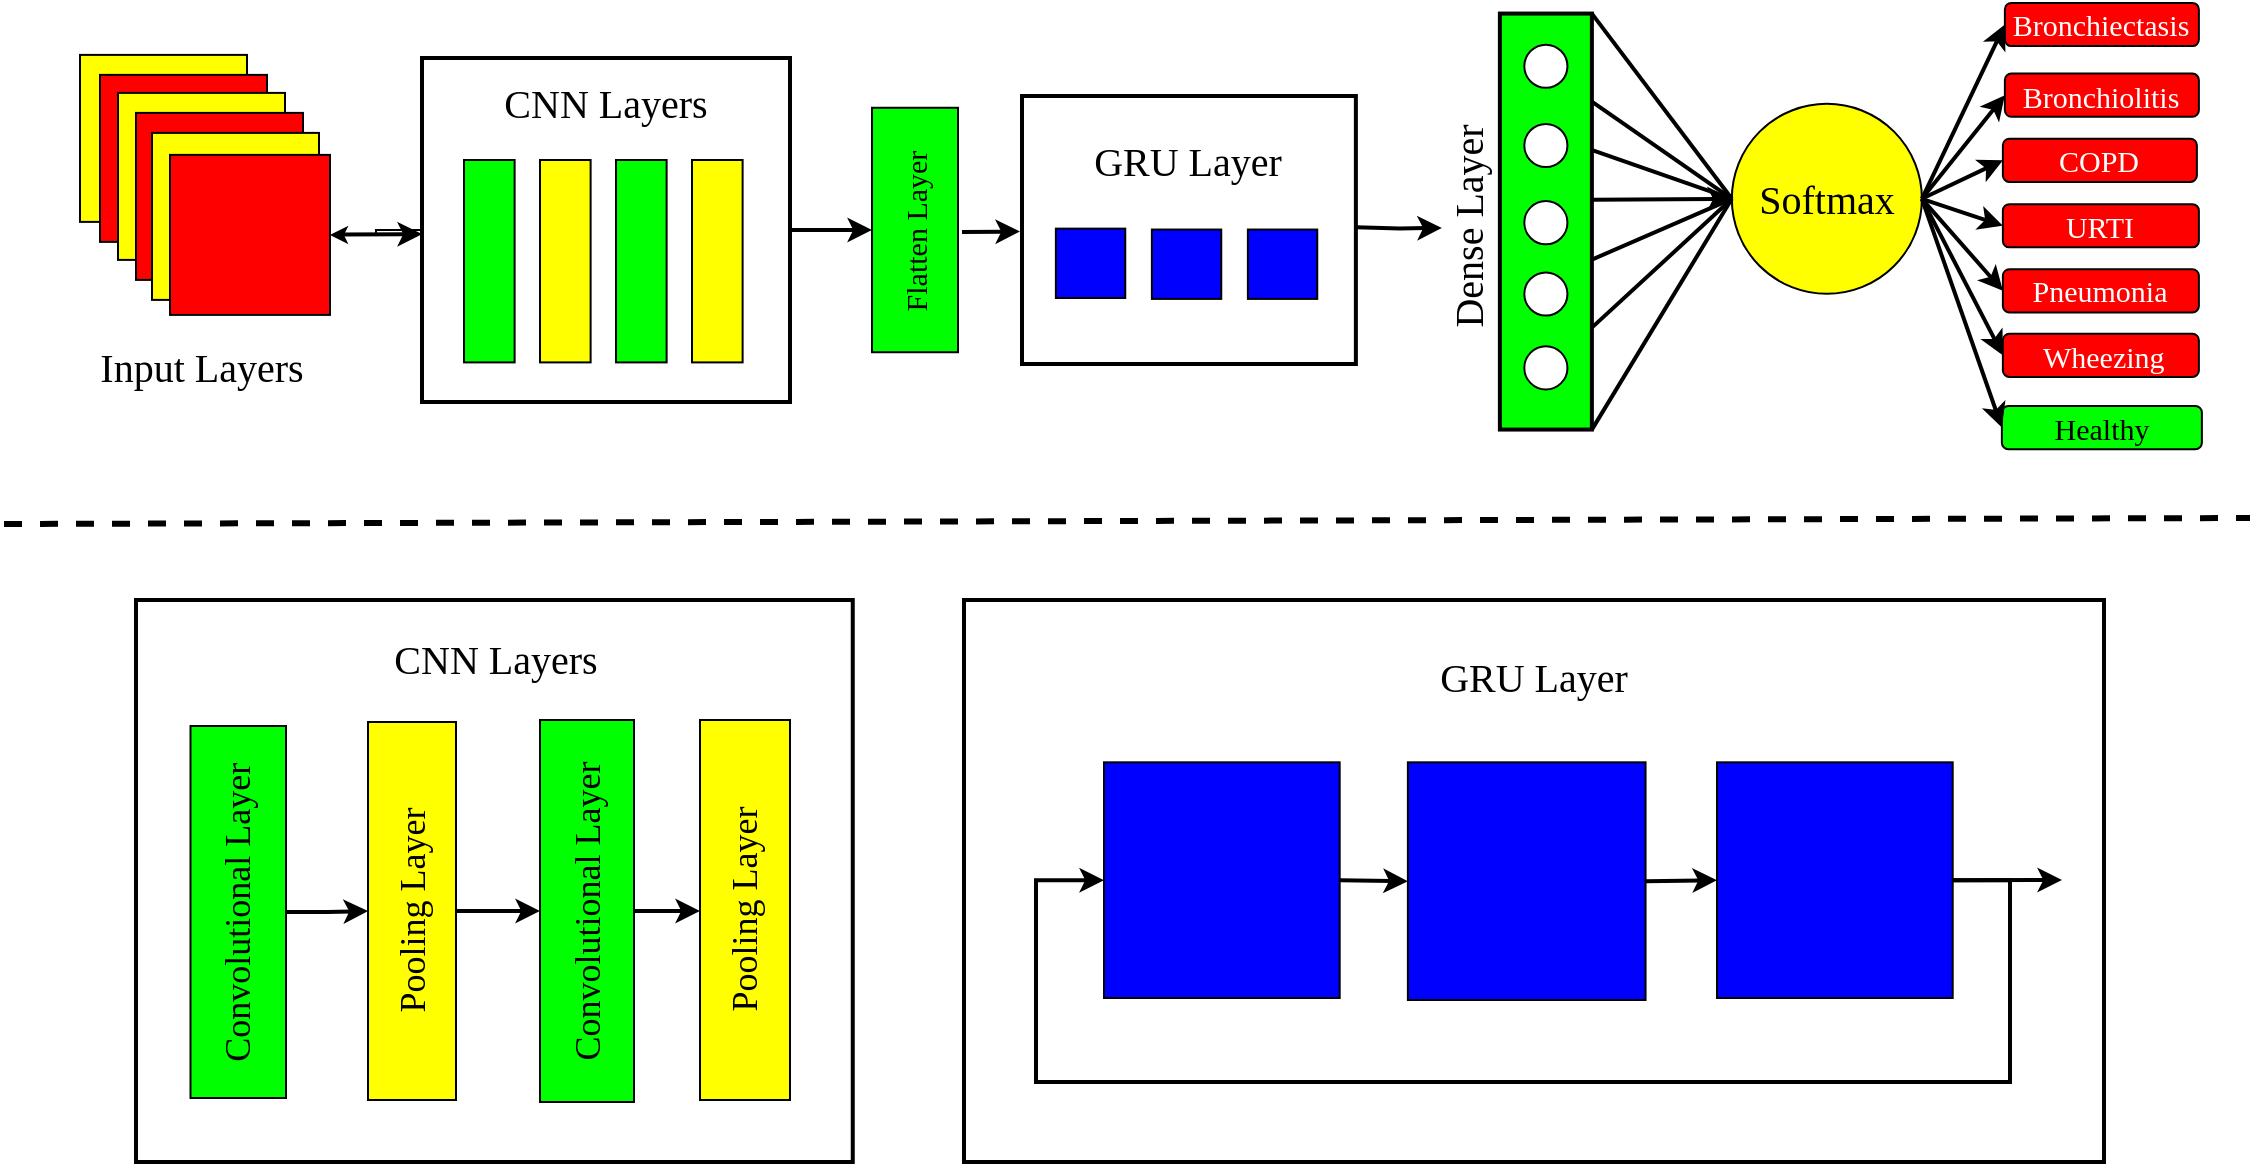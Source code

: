 <mxfile version="21.7.4" type="github">
  <diagram id="FLARmqn-sCxhorqhwDuB" name="Page-1">
    <mxGraphModel dx="1247" dy="545" grid="0" gridSize="10" guides="1" tooltips="1" connect="1" arrows="1" fold="1" page="1" pageScale="1" pageWidth="3300" pageHeight="4681" math="0" shadow="0">
      <root>
        <mxCell id="0" />
        <mxCell id="1" parent="0" />
        <mxCell id="L2ZbHlx48BQ5fT_40NmV-58" style="edgeStyle=orthogonalEdgeStyle;rounded=0;orthogonalLoop=1;jettySize=auto;html=1;exitX=1;exitY=0.5;exitDx=0;exitDy=0;strokeWidth=2;entryX=0.5;entryY=0;entryDx=0;entryDy=0;" parent="1" source="L2ZbHlx48BQ5fT_40NmV-55" target="L2ZbHlx48BQ5fT_40NmV-59" edge="1">
          <mxGeometry relative="1" as="geometry">
            <mxPoint x="601.6" y="166" as="targetPoint" />
          </mxGeometry>
        </mxCell>
        <mxCell id="slrRQFkz38ouhWpefdhH-33" value="" style="edgeStyle=orthogonalEdgeStyle;rounded=0;orthogonalLoop=1;jettySize=auto;html=1;" edge="1" parent="1" source="L2ZbHlx48BQ5fT_40NmV-55" target="HNuO8RR3fyhFZEDYtFWN-16">
          <mxGeometry relative="1" as="geometry" />
        </mxCell>
        <mxCell id="L2ZbHlx48BQ5fT_40NmV-55" value="" style="rounded=0;whiteSpace=wrap;html=1;strokeWidth=2;labelPosition=center;verticalLabelPosition=middle;align=center;verticalAlign=middle;" parent="1" vertex="1">
          <mxGeometry x="249" y="77" width="184" height="172" as="geometry" />
        </mxCell>
        <mxCell id="HNuO8RR3fyhFZEDYtFWN-7" value="" style="whiteSpace=wrap;html=1;aspect=fixed;fillColor=#FFFF00;shadow=0;strokeColor=#000000;rounded=0;sketch=0;glass=0;strokeWidth=1;fillStyle=auto;perimeterSpacing=0;fontSize=20;" parent="1" vertex="1">
          <mxGeometry x="78" y="75.45" width="83.5" height="83.5" as="geometry" />
        </mxCell>
        <mxCell id="HNuO8RR3fyhFZEDYtFWN-8" value="" style="whiteSpace=wrap;html=1;aspect=fixed;fillColor=#FF0000;shadow=0;strokeColor=#000000;rounded=0;sketch=0;glass=0;strokeWidth=1;fillStyle=auto;perimeterSpacing=0;fontSize=20;" parent="1" vertex="1">
          <mxGeometry x="88" y="85.45" width="83.5" height="83.5" as="geometry" />
        </mxCell>
        <mxCell id="HNuO8RR3fyhFZEDYtFWN-9" value="" style="whiteSpace=wrap;html=1;aspect=fixed;fillColor=#FFFF00;shadow=0;strokeColor=#000000;rounded=0;sketch=0;glass=0;strokeWidth=1;fillStyle=auto;perimeterSpacing=0;fontSize=20;" parent="1" vertex="1">
          <mxGeometry x="97" y="94.45" width="83.5" height="83.5" as="geometry" />
        </mxCell>
        <mxCell id="HNuO8RR3fyhFZEDYtFWN-10" value="" style="whiteSpace=wrap;html=1;aspect=fixed;fillColor=#FF0000;shadow=0;strokeColor=#000000;rounded=0;sketch=0;glass=0;strokeWidth=1;fillStyle=auto;perimeterSpacing=0;fontSize=20;" parent="1" vertex="1">
          <mxGeometry x="106" y="104.45" width="83.5" height="83.5" as="geometry" />
        </mxCell>
        <mxCell id="HNuO8RR3fyhFZEDYtFWN-15" value="" style="whiteSpace=wrap;html=1;aspect=fixed;fillColor=#FFFF00;shadow=0;strokeColor=#000000;rounded=0;sketch=0;glass=0;strokeWidth=1;fillStyle=auto;perimeterSpacing=0;fontSize=20;" parent="1" vertex="1">
          <mxGeometry x="114" y="114.45" width="83.5" height="83.5" as="geometry" />
        </mxCell>
        <mxCell id="HNuO8RR3fyhFZEDYtFWN-16" value="" style="whiteSpace=wrap;html=1;aspect=fixed;fillColor=#FF0000;shadow=0;strokeColor=#000000;rounded=0;sketch=0;glass=0;strokeWidth=1;fillStyle=auto;perimeterSpacing=0;fontSize=20;flipH=0;flipV=1;rotation=0;container=0;" parent="1" vertex="1">
          <mxGeometry x="123" y="125.45" width="80" height="80" as="geometry" />
        </mxCell>
        <mxCell id="HNuO8RR3fyhFZEDYtFWN-76" value="" style="rounded=0;whiteSpace=wrap;html=1;shadow=0;glass=0;sketch=0;fillStyle=auto;strokeColor=#000000;strokeWidth=2;fillColor=#00FF00;gradientColor=none;direction=south;textDirection=ltr;horizontal=0;fontFamily=Times New Roman;fontSize=20;" parent="1" vertex="1">
          <mxGeometry x="787.94" y="54.78" width="46" height="208" as="geometry" />
        </mxCell>
        <mxCell id="HNuO8RR3fyhFZEDYtFWN-78" value="" style="ellipse;whiteSpace=wrap;html=1;aspect=fixed;rounded=0;shadow=0;glass=0;sketch=0;fillStyle=auto;strokeColor=#000000;strokeWidth=1;fontFamily=Times New Roman;fontSize=20;fillColor=#FFFFFF;gradientColor=none;" parent="1" vertex="1">
          <mxGeometry x="800.15" y="70.35" width="21.57" height="21.57" as="geometry" />
        </mxCell>
        <mxCell id="HNuO8RR3fyhFZEDYtFWN-92" value="Input Layers" style="text;html=1;strokeColor=none;fillColor=none;align=center;verticalAlign=middle;whiteSpace=wrap;rounded=0;shadow=0;glass=0;sketch=0;fillStyle=auto;strokeWidth=1;fontFamily=Times New Roman;fontSize=20;" parent="1" vertex="1">
          <mxGeometry x="83.62" y="216.31" width="110.25" height="30" as="geometry" />
        </mxCell>
        <mxCell id="HNuO8RR3fyhFZEDYtFWN-112" value="" style="ellipse;whiteSpace=wrap;html=1;aspect=fixed;rounded=0;shadow=0;glass=0;sketch=0;fillStyle=auto;strokeColor=#000000;strokeWidth=1;fontFamily=Times New Roman;fontSize=20;fillColor=#FFFFFF;gradientColor=none;" parent="1" vertex="1">
          <mxGeometry x="800.15" y="109.98" width="21.57" height="21.57" as="geometry" />
        </mxCell>
        <mxCell id="HNuO8RR3fyhFZEDYtFWN-113" value="" style="ellipse;whiteSpace=wrap;html=1;aspect=fixed;rounded=0;shadow=0;glass=0;sketch=0;fillStyle=auto;strokeColor=#000000;strokeWidth=1;fontFamily=Times New Roman;fontSize=20;fillColor=#FFFFFF;gradientColor=none;" parent="1" vertex="1">
          <mxGeometry x="800.15" y="148.55" width="21.57" height="21.57" as="geometry" />
        </mxCell>
        <mxCell id="HNuO8RR3fyhFZEDYtFWN-114" value="" style="ellipse;whiteSpace=wrap;html=1;aspect=fixed;rounded=0;shadow=0;glass=0;sketch=0;fillStyle=auto;strokeColor=#000000;strokeWidth=1;fontFamily=Times New Roman;fontSize=20;fillColor=#FFFFFF;gradientColor=none;" parent="1" vertex="1">
          <mxGeometry x="800.15" y="184.23" width="21.57" height="21.57" as="geometry" />
        </mxCell>
        <mxCell id="HNuO8RR3fyhFZEDYtFWN-115" value="" style="ellipse;whiteSpace=wrap;html=1;aspect=fixed;rounded=0;shadow=0;glass=0;sketch=0;fillStyle=auto;strokeColor=#000000;strokeWidth=1;fontFamily=Times New Roman;fontSize=20;fillColor=#FFFFFF;gradientColor=none;" parent="1" vertex="1">
          <mxGeometry x="800.15" y="221.16" width="21.57" height="21.57" as="geometry" />
        </mxCell>
        <mxCell id="HNuO8RR3fyhFZEDYtFWN-126" value="Softmax" style="ellipse;whiteSpace=wrap;html=1;aspect=fixed;rounded=0;shadow=0;glass=0;sketch=0;fillStyle=auto;strokeColor=#000000;strokeWidth=1;fontFamily=Times New Roman;fontSize=20;fillColor=#FFFF00;gradientColor=none;" parent="1" vertex="1">
          <mxGeometry x="903.92" y="99.89" width="95.03" height="95.03" as="geometry" />
        </mxCell>
        <mxCell id="HNuO8RR3fyhFZEDYtFWN-127" value="" style="endArrow=classic;html=1;rounded=0;strokeWidth=2;fontFamily=Times New Roman;fontSize=20;entryX=0;entryY=0.5;entryDx=0;entryDy=0;" parent="1" target="HNuO8RR3fyhFZEDYtFWN-126" edge="1">
          <mxGeometry width="50" height="50" relative="1" as="geometry">
            <mxPoint x="833.94" y="147.82" as="sourcePoint" />
            <mxPoint x="909.94" y="147.82" as="targetPoint" />
          </mxGeometry>
        </mxCell>
        <mxCell id="HNuO8RR3fyhFZEDYtFWN-128" value="" style="endArrow=none;html=1;rounded=0;strokeWidth=2;fontFamily=Times New Roman;fontSize=20;exitX=0;exitY=0.5;exitDx=0;exitDy=0;" parent="1" source="HNuO8RR3fyhFZEDYtFWN-126" edge="1">
          <mxGeometry width="50" height="50" relative="1" as="geometry">
            <mxPoint x="897.94" y="144.82" as="sourcePoint" />
            <mxPoint x="833.94" y="54.82" as="targetPoint" />
          </mxGeometry>
        </mxCell>
        <mxCell id="HNuO8RR3fyhFZEDYtFWN-133" value="" style="endArrow=none;html=1;rounded=0;strokeWidth=2;fontFamily=Times New Roman;fontSize=20;entryX=0;entryY=0.5;entryDx=0;entryDy=0;" parent="1" target="HNuO8RR3fyhFZEDYtFWN-126" edge="1">
          <mxGeometry width="50" height="50" relative="1" as="geometry">
            <mxPoint x="833.94" y="262.82" as="sourcePoint" />
            <mxPoint x="846.94" y="173.82" as="targetPoint" />
          </mxGeometry>
        </mxCell>
        <mxCell id="HNuO8RR3fyhFZEDYtFWN-134" value="" style="endArrow=none;html=1;rounded=0;strokeWidth=2;fontFamily=Times New Roman;fontSize=20;entryX=0;entryY=0.5;entryDx=0;entryDy=0;" parent="1" target="HNuO8RR3fyhFZEDYtFWN-126" edge="1">
          <mxGeometry width="50" height="50" relative="1" as="geometry">
            <mxPoint x="833.94" y="98.82" as="sourcePoint" />
            <mxPoint x="905.94" y="148.82" as="targetPoint" />
          </mxGeometry>
        </mxCell>
        <mxCell id="HNuO8RR3fyhFZEDYtFWN-135" value="" style="endArrow=none;html=1;rounded=0;strokeWidth=2;fontFamily=Times New Roman;fontSize=20;entryX=0;entryY=0.5;entryDx=0;entryDy=0;" parent="1" target="HNuO8RR3fyhFZEDYtFWN-126" edge="1">
          <mxGeometry width="50" height="50" relative="1" as="geometry">
            <mxPoint x="833.94" y="211.82" as="sourcePoint" />
            <mxPoint x="905.94" y="147.82" as="targetPoint" />
          </mxGeometry>
        </mxCell>
        <mxCell id="HNuO8RR3fyhFZEDYtFWN-137" value="Bronchiectasis" style="rounded=1;whiteSpace=wrap;html=1;shadow=0;glass=0;sketch=0;fillStyle=auto;strokeColor=#000000;strokeWidth=1;fontFamily=Times New Roman;fontSize=15;fontColor=#FFFFFF;fillColor=#FF0000;gradientColor=none;" parent="1" vertex="1">
          <mxGeometry x="1040.44" y="49.45" width="97" height="21.6" as="geometry" />
        </mxCell>
        <mxCell id="HNuO8RR3fyhFZEDYtFWN-139" value="Bronchiolitis" style="rounded=1;whiteSpace=wrap;html=1;shadow=0;glass=0;sketch=0;fillStyle=auto;strokeColor=#000000;strokeWidth=1;fontFamily=Times New Roman;fontSize=15;fontColor=#FFFFFF;fillColor=#FF0000;gradientColor=none;" parent="1" vertex="1">
          <mxGeometry x="1040.44" y="84.77" width="97" height="21.6" as="geometry" />
        </mxCell>
        <mxCell id="HNuO8RR3fyhFZEDYtFWN-140" value="COPD" style="rounded=1;whiteSpace=wrap;html=1;shadow=0;glass=0;sketch=0;fillStyle=auto;strokeColor=#000000;strokeWidth=1;fontFamily=Times New Roman;fontSize=15;fontColor=#FFFFFF;fillColor=#FF0000;gradientColor=none;" parent="1" vertex="1">
          <mxGeometry x="1039.44" y="117.37" width="97" height="21.6" as="geometry" />
        </mxCell>
        <mxCell id="HNuO8RR3fyhFZEDYtFWN-141" value="URTI" style="rounded=1;whiteSpace=wrap;html=1;shadow=0;glass=0;sketch=0;fillStyle=auto;strokeColor=#000000;strokeWidth=1;fontFamily=Times New Roman;fontSize=15;fontColor=#FFFFFF;fillColor=#FF0000;gradientColor=none;" parent="1" vertex="1">
          <mxGeometry x="1039.44" y="150.08" width="98" height="21.6" as="geometry" />
        </mxCell>
        <mxCell id="HNuO8RR3fyhFZEDYtFWN-142" value="Pneumonia" style="rounded=1;whiteSpace=wrap;html=1;shadow=0;glass=0;sketch=0;fillStyle=auto;strokeColor=#000000;strokeWidth=1;fontFamily=Times New Roman;fontSize=15;fontColor=#FFFFFF;fillColor=#FF0000;gradientColor=none;" parent="1" vertex="1">
          <mxGeometry x="1039.44" y="182.63" width="98" height="21.6" as="geometry" />
        </mxCell>
        <mxCell id="HNuO8RR3fyhFZEDYtFWN-143" value="&amp;nbsp;Wheezing" style="rounded=1;whiteSpace=wrap;html=1;shadow=0;glass=0;sketch=0;fillStyle=auto;strokeColor=#000000;strokeWidth=1;fontFamily=Times New Roman;fontSize=15;fontColor=#FFFFFF;fillColor=#FF0000;gradientColor=none;" parent="1" vertex="1">
          <mxGeometry x="1039.44" y="214.86" width="98" height="21.6" as="geometry" />
        </mxCell>
        <mxCell id="HNuO8RR3fyhFZEDYtFWN-144" value="&lt;font color=&quot;#000000&quot; style=&quot;font-size: 15px;&quot;&gt;Healthy&lt;/font&gt;" style="rounded=1;whiteSpace=wrap;html=1;shadow=0;glass=0;sketch=0;fillStyle=auto;strokeColor=#000000;strokeWidth=1;fontFamily=Times New Roman;fontSize=15;fontColor=#FFFFFF;fillColor=#00FF00;gradientColor=none;" parent="1" vertex="1">
          <mxGeometry x="1038.94" y="250.99" width="100" height="21.6" as="geometry" />
        </mxCell>
        <mxCell id="HNuO8RR3fyhFZEDYtFWN-146" value="" style="endArrow=classic;html=1;rounded=0;strokeWidth=2;fontFamily=Times New Roman;fontSize=20;fontColor=#000000;entryX=0;entryY=0.5;entryDx=0;entryDy=0;exitX=1;exitY=0.5;exitDx=0;exitDy=0;" parent="1" source="HNuO8RR3fyhFZEDYtFWN-126" target="HNuO8RR3fyhFZEDYtFWN-137" edge="1">
          <mxGeometry width="50" height="50" relative="1" as="geometry">
            <mxPoint x="871.94" y="194.82" as="sourcePoint" />
            <mxPoint x="921.94" y="144.82" as="targetPoint" />
          </mxGeometry>
        </mxCell>
        <mxCell id="HNuO8RR3fyhFZEDYtFWN-147" value="" style="endArrow=classic;html=1;rounded=0;strokeWidth=2;fontFamily=Times New Roman;fontSize=20;fontColor=#000000;entryX=0;entryY=0.5;entryDx=0;entryDy=0;exitX=1;exitY=0.5;exitDx=0;exitDy=0;" parent="1" source="HNuO8RR3fyhFZEDYtFWN-126" target="HNuO8RR3fyhFZEDYtFWN-139" edge="1">
          <mxGeometry width="50" height="50" relative="1" as="geometry">
            <mxPoint x="871.94" y="194.82" as="sourcePoint" />
            <mxPoint x="921.94" y="144.82" as="targetPoint" />
          </mxGeometry>
        </mxCell>
        <mxCell id="HNuO8RR3fyhFZEDYtFWN-148" value="" style="endArrow=classic;html=1;rounded=0;strokeWidth=2;fontFamily=Times New Roman;fontSize=20;fontColor=#000000;entryX=0;entryY=0.5;entryDx=0;entryDy=0;exitX=1;exitY=0.5;exitDx=0;exitDy=0;" parent="1" source="HNuO8RR3fyhFZEDYtFWN-126" target="HNuO8RR3fyhFZEDYtFWN-144" edge="1">
          <mxGeometry width="50" height="50" relative="1" as="geometry">
            <mxPoint x="871.94" y="194.82" as="sourcePoint" />
            <mxPoint x="921.94" y="144.82" as="targetPoint" />
          </mxGeometry>
        </mxCell>
        <mxCell id="HNuO8RR3fyhFZEDYtFWN-149" value="" style="endArrow=classic;html=1;rounded=0;strokeWidth=2;fontFamily=Times New Roman;fontSize=20;fontColor=#000000;entryX=0;entryY=0.5;entryDx=0;entryDy=0;exitX=1;exitY=0.5;exitDx=0;exitDy=0;" parent="1" source="HNuO8RR3fyhFZEDYtFWN-126" target="HNuO8RR3fyhFZEDYtFWN-143" edge="1">
          <mxGeometry width="50" height="50" relative="1" as="geometry">
            <mxPoint x="871.94" y="194.82" as="sourcePoint" />
            <mxPoint x="921.94" y="144.82" as="targetPoint" />
          </mxGeometry>
        </mxCell>
        <mxCell id="HNuO8RR3fyhFZEDYtFWN-150" value="" style="endArrow=classic;html=1;rounded=0;strokeWidth=2;fontFamily=Times New Roman;fontSize=20;fontColor=#000000;exitX=1;exitY=0.5;exitDx=0;exitDy=0;entryX=0;entryY=0.5;entryDx=0;entryDy=0;" parent="1" source="HNuO8RR3fyhFZEDYtFWN-126" target="HNuO8RR3fyhFZEDYtFWN-140" edge="1">
          <mxGeometry width="50" height="50" relative="1" as="geometry">
            <mxPoint x="871.94" y="194.82" as="sourcePoint" />
            <mxPoint x="921.94" y="144.82" as="targetPoint" />
          </mxGeometry>
        </mxCell>
        <mxCell id="HNuO8RR3fyhFZEDYtFWN-151" value="" style="endArrow=classic;html=1;rounded=0;strokeWidth=2;fontFamily=Times New Roman;fontSize=20;fontColor=#000000;entryX=0;entryY=0.5;entryDx=0;entryDy=0;exitX=1;exitY=0.5;exitDx=0;exitDy=0;" parent="1" source="HNuO8RR3fyhFZEDYtFWN-126" target="HNuO8RR3fyhFZEDYtFWN-141" edge="1">
          <mxGeometry width="50" height="50" relative="1" as="geometry">
            <mxPoint x="871.94" y="194.82" as="sourcePoint" />
            <mxPoint x="921.94" y="144.82" as="targetPoint" />
          </mxGeometry>
        </mxCell>
        <mxCell id="HNuO8RR3fyhFZEDYtFWN-152" value="" style="endArrow=classic;html=1;rounded=0;strokeWidth=2;fontFamily=Times New Roman;fontSize=20;fontColor=#000000;entryX=0;entryY=0.5;entryDx=0;entryDy=0;exitX=1;exitY=0.5;exitDx=0;exitDy=0;" parent="1" source="HNuO8RR3fyhFZEDYtFWN-126" target="HNuO8RR3fyhFZEDYtFWN-142" edge="1">
          <mxGeometry width="50" height="50" relative="1" as="geometry">
            <mxPoint x="871.94" y="194.82" as="sourcePoint" />
            <mxPoint x="921.94" y="144.82" as="targetPoint" />
          </mxGeometry>
        </mxCell>
        <mxCell id="HNuO8RR3fyhFZEDYtFWN-155" value="" style="endArrow=none;html=1;rounded=0;strokeWidth=2;fontFamily=Times New Roman;fontSize=20;fontColor=#000000;entryX=0;entryY=0.5;entryDx=0;entryDy=0;" parent="1" target="HNuO8RR3fyhFZEDYtFWN-126" edge="1">
          <mxGeometry width="50" height="50" relative="1" as="geometry">
            <mxPoint x="833.94" y="177.82" as="sourcePoint" />
            <mxPoint x="816.94" y="161.82" as="targetPoint" />
          </mxGeometry>
        </mxCell>
        <mxCell id="HNuO8RR3fyhFZEDYtFWN-156" value="" style="endArrow=none;html=1;rounded=0;strokeWidth=2;fontFamily=Times New Roman;fontSize=20;fontColor=#000000;entryX=0;entryY=0.5;entryDx=0;entryDy=0;exitX=0.186;exitY=0.414;exitDx=0;exitDy=0;exitPerimeter=0;" parent="1" target="HNuO8RR3fyhFZEDYtFWN-126" edge="1">
          <mxGeometry width="50" height="50" relative="1" as="geometry">
            <mxPoint x="833.754" y="122.883" as="sourcePoint" />
            <mxPoint x="849.94" y="112.82" as="targetPoint" />
          </mxGeometry>
        </mxCell>
        <mxCell id="L2ZbHlx48BQ5fT_40NmV-20" value="" style="endArrow=classic;html=1;rounded=0;strokeWidth=2;fontFamily=Times New Roman;fontSize=20;" parent="1" edge="1">
          <mxGeometry width="50" height="50" relative="1" as="geometry">
            <mxPoint x="208" y="165.2" as="sourcePoint" />
            <mxPoint x="249" y="165.05" as="targetPoint" />
          </mxGeometry>
        </mxCell>
        <mxCell id="L2ZbHlx48BQ5fT_40NmV-30" value="CNN Layers" style="text;html=1;strokeColor=none;fillColor=none;align=center;verticalAlign=middle;whiteSpace=wrap;rounded=0;shadow=0;glass=0;sketch=0;fillStyle=auto;strokeWidth=1;fontFamily=Times New Roman;fontSize=20;" parent="1" vertex="1">
          <mxGeometry x="288.94" y="84.19" width="104.12" height="30" as="geometry" />
        </mxCell>
        <mxCell id="L2ZbHlx48BQ5fT_40NmV-62" style="edgeStyle=orthogonalEdgeStyle;rounded=0;orthogonalLoop=1;jettySize=auto;html=1;exitX=1;exitY=0.5;exitDx=0;exitDy=0;strokeWidth=2;" parent="1" edge="1">
          <mxGeometry relative="1" as="geometry">
            <mxPoint x="758.94" y="161.97" as="targetPoint" />
            <mxPoint x="715.94" y="161.66" as="sourcePoint" />
          </mxGeometry>
        </mxCell>
        <mxCell id="L2ZbHlx48BQ5fT_40NmV-59" value="&lt;font style=&quot;font-size: 15px;&quot;&gt;Flatten Layer&lt;/font&gt;" style="rounded=0;whiteSpace=wrap;html=1;direction=north;labelPosition=center;verticalLabelPosition=middle;align=center;verticalAlign=middle;horizontal=0;fontFamily=Times New Roman;fillColor=#00FF00;" parent="1" vertex="1">
          <mxGeometry x="474" y="101.88" width="43" height="122.24" as="geometry" />
        </mxCell>
        <mxCell id="L2ZbHlx48BQ5fT_40NmV-63" value="Dense Layer" style="text;html=1;strokeColor=none;fillColor=none;align=center;verticalAlign=middle;whiteSpace=wrap;rounded=0;shadow=0;glass=0;sketch=0;fillStyle=auto;strokeWidth=1;fontFamily=Times New Roman;fontSize=20;horizontal=1;rotation=270;" parent="1" vertex="1">
          <mxGeometry x="715.94" y="146.02" width="111" height="30" as="geometry" />
        </mxCell>
        <mxCell id="slrRQFkz38ouhWpefdhH-1" value="" style="rounded=0;whiteSpace=wrap;html=1;strokeWidth=2;labelPosition=center;verticalLabelPosition=middle;align=center;verticalAlign=middle;" vertex="1" parent="1">
          <mxGeometry x="106" y="348" width="358.38" height="281" as="geometry" />
        </mxCell>
        <mxCell id="slrRQFkz38ouhWpefdhH-2" style="edgeStyle=orthogonalEdgeStyle;rounded=0;orthogonalLoop=1;jettySize=auto;html=1;exitX=0.5;exitY=1;exitDx=0;exitDy=0;entryX=0.5;entryY=0;entryDx=0;entryDy=0;strokeWidth=2;" edge="1" parent="1" source="slrRQFkz38ouhWpefdhH-3" target="slrRQFkz38ouhWpefdhH-5">
          <mxGeometry relative="1" as="geometry" />
        </mxCell>
        <mxCell id="slrRQFkz38ouhWpefdhH-3" value="&lt;font style=&quot;font-size: 18px;&quot;&gt;Convolutional Layer&lt;/font&gt;" style="rounded=0;whiteSpace=wrap;html=1;direction=north;labelPosition=center;verticalLabelPosition=middle;align=center;verticalAlign=middle;horizontal=0;fontFamily=Times New Roman;fillColor=#00FF00;" vertex="1" parent="1">
          <mxGeometry x="133.25" y="411" width="47.75" height="186" as="geometry" />
        </mxCell>
        <mxCell id="slrRQFkz38ouhWpefdhH-4" style="edgeStyle=orthogonalEdgeStyle;rounded=0;orthogonalLoop=1;jettySize=auto;html=1;exitX=0.5;exitY=1;exitDx=0;exitDy=0;entryX=0.5;entryY=0;entryDx=0;entryDy=0;strokeWidth=2;" edge="1" parent="1" source="slrRQFkz38ouhWpefdhH-5" target="slrRQFkz38ouhWpefdhH-7">
          <mxGeometry relative="1" as="geometry" />
        </mxCell>
        <mxCell id="slrRQFkz38ouhWpefdhH-5" value="&lt;font style=&quot;font-size: 18px;&quot;&gt;Pooling Layer&lt;/font&gt;" style="rounded=0;whiteSpace=wrap;html=1;direction=north;labelPosition=center;verticalLabelPosition=middle;align=center;verticalAlign=middle;horizontal=0;fontFamily=Times New Roman;fillColor=#FFFF00;" vertex="1" parent="1">
          <mxGeometry x="222" y="409" width="44" height="189" as="geometry" />
        </mxCell>
        <mxCell id="slrRQFkz38ouhWpefdhH-6" style="edgeStyle=orthogonalEdgeStyle;rounded=0;orthogonalLoop=1;jettySize=auto;html=1;exitX=0.5;exitY=1;exitDx=0;exitDy=0;entryX=0.5;entryY=0;entryDx=0;entryDy=0;strokeWidth=2;" edge="1" parent="1" source="slrRQFkz38ouhWpefdhH-7" target="slrRQFkz38ouhWpefdhH-8">
          <mxGeometry relative="1" as="geometry" />
        </mxCell>
        <mxCell id="slrRQFkz38ouhWpefdhH-7" value="&lt;font style=&quot;font-size: 18px;&quot;&gt;Convolutional Layer&lt;/font&gt;" style="rounded=0;whiteSpace=wrap;html=1;direction=north;labelPosition=center;verticalLabelPosition=middle;align=center;verticalAlign=middle;horizontal=0;fontFamily=Times New Roman;fillColor=#00FF00;" vertex="1" parent="1">
          <mxGeometry x="308" y="408" width="47" height="191" as="geometry" />
        </mxCell>
        <mxCell id="slrRQFkz38ouhWpefdhH-8" value="&lt;font style=&quot;font-size: 18px;&quot;&gt;Pooling Layer&lt;/font&gt;" style="rounded=0;whiteSpace=wrap;html=1;direction=north;labelPosition=center;verticalLabelPosition=middle;align=center;verticalAlign=middle;horizontal=0;fontFamily=Times New Roman;fillColor=#FFFF00;" vertex="1" parent="1">
          <mxGeometry x="388" y="408" width="45" height="190" as="geometry" />
        </mxCell>
        <mxCell id="slrRQFkz38ouhWpefdhH-9" value="CNN Layers" style="text;html=1;strokeColor=none;fillColor=none;align=center;verticalAlign=middle;whiteSpace=wrap;rounded=0;shadow=0;glass=0;sketch=0;fillStyle=auto;strokeWidth=1;fontFamily=Times New Roman;fontSize=20;" vertex="1" parent="1">
          <mxGeometry x="234.44" y="362" width="104.12" height="30" as="geometry" />
        </mxCell>
        <mxCell id="slrRQFkz38ouhWpefdhH-10" value="" style="rounded=0;whiteSpace=wrap;html=1;direction=south;fillColor=#00FF00;" vertex="1" parent="1">
          <mxGeometry x="270" y="128" width="25.31" height="101.2" as="geometry" />
        </mxCell>
        <mxCell id="slrRQFkz38ouhWpefdhH-11" value="" style="rounded=0;whiteSpace=wrap;html=1;direction=south;fillColor=#FFFF00;" vertex="1" parent="1">
          <mxGeometry x="308" y="128" width="25.31" height="101.2" as="geometry" />
        </mxCell>
        <mxCell id="slrRQFkz38ouhWpefdhH-12" value="" style="rounded=0;whiteSpace=wrap;html=1;direction=south;fillColor=#00FF00;" vertex="1" parent="1">
          <mxGeometry x="346" y="128" width="25.31" height="101.2" as="geometry" />
        </mxCell>
        <mxCell id="slrRQFkz38ouhWpefdhH-13" value="" style="rounded=0;whiteSpace=wrap;html=1;direction=south;fillColor=#FFFF00;" vertex="1" parent="1">
          <mxGeometry x="384" y="128" width="25.31" height="101.2" as="geometry" />
        </mxCell>
        <mxCell id="slrRQFkz38ouhWpefdhH-14" value="" style="rounded=0;whiteSpace=wrap;html=1;strokeWidth=2;labelPosition=center;verticalLabelPosition=middle;align=center;verticalAlign=middle;" vertex="1" parent="1">
          <mxGeometry x="520" y="348" width="570" height="281" as="geometry" />
        </mxCell>
        <mxCell id="slrRQFkz38ouhWpefdhH-15" value="GRU Layer" style="text;html=1;strokeColor=none;fillColor=none;align=center;verticalAlign=middle;whiteSpace=wrap;rounded=0;shadow=0;glass=0;sketch=0;fillStyle=auto;strokeWidth=1;fontFamily=Times New Roman;fontSize=20;" vertex="1" parent="1">
          <mxGeometry x="752.94" y="371" width="104.12" height="30" as="geometry" />
        </mxCell>
        <mxCell id="slrRQFkz38ouhWpefdhH-17" value="" style="whiteSpace=wrap;html=1;aspect=fixed;fillColor=#0000FF;" vertex="1" parent="1">
          <mxGeometry x="590" y="429.16" width="117.84" height="117.84" as="geometry" />
        </mxCell>
        <mxCell id="slrRQFkz38ouhWpefdhH-18" value="" style="whiteSpace=wrap;html=1;aspect=fixed;fillColor=#0000FF;" vertex="1" parent="1">
          <mxGeometry x="741.94" y="429.16" width="118.84" height="118.84" as="geometry" />
        </mxCell>
        <mxCell id="slrRQFkz38ouhWpefdhH-32" style="edgeStyle=orthogonalEdgeStyle;rounded=0;orthogonalLoop=1;jettySize=auto;html=1;exitX=1;exitY=0.5;exitDx=0;exitDy=0;entryX=0;entryY=0.5;entryDx=0;entryDy=0;strokeWidth=2;" edge="1" parent="1" source="slrRQFkz38ouhWpefdhH-20" target="slrRQFkz38ouhWpefdhH-17">
          <mxGeometry relative="1" as="geometry">
            <Array as="points">
              <mxPoint x="1043" y="488" />
              <mxPoint x="1043" y="589" />
              <mxPoint x="556" y="589" />
              <mxPoint x="556" y="488" />
            </Array>
          </mxGeometry>
        </mxCell>
        <mxCell id="slrRQFkz38ouhWpefdhH-20" value="" style="whiteSpace=wrap;html=1;aspect=fixed;fillColor=#0000FF;" vertex="1" parent="1">
          <mxGeometry x="896.51" y="429.16" width="117.84" height="117.84" as="geometry" />
        </mxCell>
        <mxCell id="slrRQFkz38ouhWpefdhH-22" value="" style="endArrow=classic;html=1;rounded=0;strokeWidth=2;fontFamily=Times New Roman;fontSize=20;entryX=0;entryY=0.5;entryDx=0;entryDy=0;exitX=1;exitY=0.5;exitDx=0;exitDy=0;" edge="1" parent="1" source="slrRQFkz38ouhWpefdhH-18" target="slrRQFkz38ouhWpefdhH-20">
          <mxGeometry width="50" height="50" relative="1" as="geometry">
            <mxPoint x="661.09" y="465.19" as="sourcePoint" />
            <mxPoint x="690.06" y="465.19" as="targetPoint" />
          </mxGeometry>
        </mxCell>
        <mxCell id="slrRQFkz38ouhWpefdhH-23" value="" style="rounded=0;whiteSpace=wrap;html=1;strokeWidth=2;labelPosition=center;verticalLabelPosition=middle;align=center;verticalAlign=middle;" vertex="1" parent="1">
          <mxGeometry x="549" y="96" width="166.94" height="134" as="geometry" />
        </mxCell>
        <mxCell id="slrRQFkz38ouhWpefdhH-25" value="" style="endArrow=classic;html=1;rounded=0;strokeWidth=2;fontFamily=Times New Roman;fontSize=20;" edge="1" parent="1">
          <mxGeometry width="50" height="50" relative="1" as="geometry">
            <mxPoint x="519" y="164" as="sourcePoint" />
            <mxPoint x="548" y="163.77" as="targetPoint" />
          </mxGeometry>
        </mxCell>
        <mxCell id="slrRQFkz38ouhWpefdhH-26" value="GRU Layer" style="text;html=1;strokeColor=none;fillColor=none;align=center;verticalAlign=middle;whiteSpace=wrap;rounded=0;shadow=0;glass=0;sketch=0;fillStyle=auto;strokeWidth=1;fontFamily=Times New Roman;fontSize=20;" vertex="1" parent="1">
          <mxGeometry x="580.41" y="113.19" width="104.12" height="30" as="geometry" />
        </mxCell>
        <mxCell id="slrRQFkz38ouhWpefdhH-27" value="" style="whiteSpace=wrap;html=1;aspect=fixed;fillColor=#0000FF;" vertex="1" parent="1">
          <mxGeometry x="565.94" y="162.32" width="34.68" height="34.68" as="geometry" />
        </mxCell>
        <mxCell id="slrRQFkz38ouhWpefdhH-28" value="" style="whiteSpace=wrap;html=1;aspect=fixed;fillColor=#0000FF;" vertex="1" parent="1">
          <mxGeometry x="613.94" y="162.77" width="34.68" height="34.68" as="geometry" />
        </mxCell>
        <mxCell id="slrRQFkz38ouhWpefdhH-29" value="" style="whiteSpace=wrap;html=1;aspect=fixed;fillColor=#0000FF;" vertex="1" parent="1">
          <mxGeometry x="661.94" y="162.77" width="34.68" height="34.68" as="geometry" />
        </mxCell>
        <mxCell id="slrRQFkz38ouhWpefdhH-30" value="" style="endArrow=none;dashed=1;html=1;rounded=0;strokeWidth=3;" edge="1" parent="1">
          <mxGeometry width="50" height="50" relative="1" as="geometry">
            <mxPoint x="40" y="310" as="sourcePoint" />
            <mxPoint x="1163" y="307" as="targetPoint" />
          </mxGeometry>
        </mxCell>
        <mxCell id="slrRQFkz38ouhWpefdhH-31" value="" style="endArrow=classic;html=1;rounded=0;strokeWidth=2;fontFamily=Times New Roman;fontSize=20;exitX=1;exitY=0.5;exitDx=0;exitDy=0;entryX=0;entryY=0.5;entryDx=0;entryDy=0;" edge="1" parent="1" source="slrRQFkz38ouhWpefdhH-17" target="slrRQFkz38ouhWpefdhH-18">
          <mxGeometry width="50" height="50" relative="1" as="geometry">
            <mxPoint x="785.06" y="475" as="sourcePoint" />
            <mxPoint x="703.06" y="465" as="targetPoint" />
          </mxGeometry>
        </mxCell>
        <mxCell id="slrRQFkz38ouhWpefdhH-34" value="" style="endArrow=classic;html=1;rounded=0;strokeWidth=2;fontFamily=Times New Roman;fontSize=20;exitX=1;exitY=0.5;exitDx=0;exitDy=0;" edge="1" parent="1" source="slrRQFkz38ouhWpefdhH-20">
          <mxGeometry width="50" height="50" relative="1" as="geometry">
            <mxPoint x="222" y="172.2" as="sourcePoint" />
            <mxPoint x="1069" y="488" as="targetPoint" />
          </mxGeometry>
        </mxCell>
      </root>
    </mxGraphModel>
  </diagram>
</mxfile>
